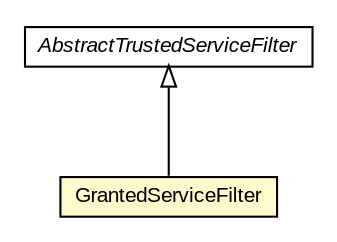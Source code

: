 #!/usr/local/bin/dot
#
# Class diagram 
# Generated by UMLGraph version R5_6-24-gf6e263 (http://www.umlgraph.org/)
#

digraph G {
	edge [fontname="arial",fontsize=10,labelfontname="arial",labelfontsize=10];
	node [fontname="arial",fontsize=10,shape=plaintext];
	nodesep=0.25;
	ranksep=0.5;
	// eu.europa.esig.dss.validation.process.qualification.trust.filter.GrantedServiceFilter
	c374607 [label=<<table title="eu.europa.esig.dss.validation.process.qualification.trust.filter.GrantedServiceFilter" border="0" cellborder="1" cellspacing="0" cellpadding="2" port="p" bgcolor="lemonChiffon" href="./GrantedServiceFilter.html">
		<tr><td><table border="0" cellspacing="0" cellpadding="1">
<tr><td align="center" balign="center"> GrantedServiceFilter </td></tr>
		</table></td></tr>
		</table>>, URL="./GrantedServiceFilter.html", fontname="arial", fontcolor="black", fontsize=10.0];
	// eu.europa.esig.dss.validation.process.qualification.trust.filter.AbstractTrustedServiceFilter
	c374610 [label=<<table title="eu.europa.esig.dss.validation.process.qualification.trust.filter.AbstractTrustedServiceFilter" border="0" cellborder="1" cellspacing="0" cellpadding="2" port="p" href="./AbstractTrustedServiceFilter.html">
		<tr><td><table border="0" cellspacing="0" cellpadding="1">
<tr><td align="center" balign="center"><font face="arial italic"> AbstractTrustedServiceFilter </font></td></tr>
		</table></td></tr>
		</table>>, URL="./AbstractTrustedServiceFilter.html", fontname="arial", fontcolor="black", fontsize=10.0];
	//eu.europa.esig.dss.validation.process.qualification.trust.filter.GrantedServiceFilter extends eu.europa.esig.dss.validation.process.qualification.trust.filter.AbstractTrustedServiceFilter
	c374610:p -> c374607:p [dir=back,arrowtail=empty];
}

